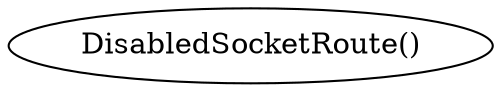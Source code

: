 digraph "" {
	graph [bb="0,0,202.28,36"];
	node [label="\N"];
	"DisabledSocketRoute()"	 [height=0.5,
		pos="101.14,18",
		width=2.8095];
}
